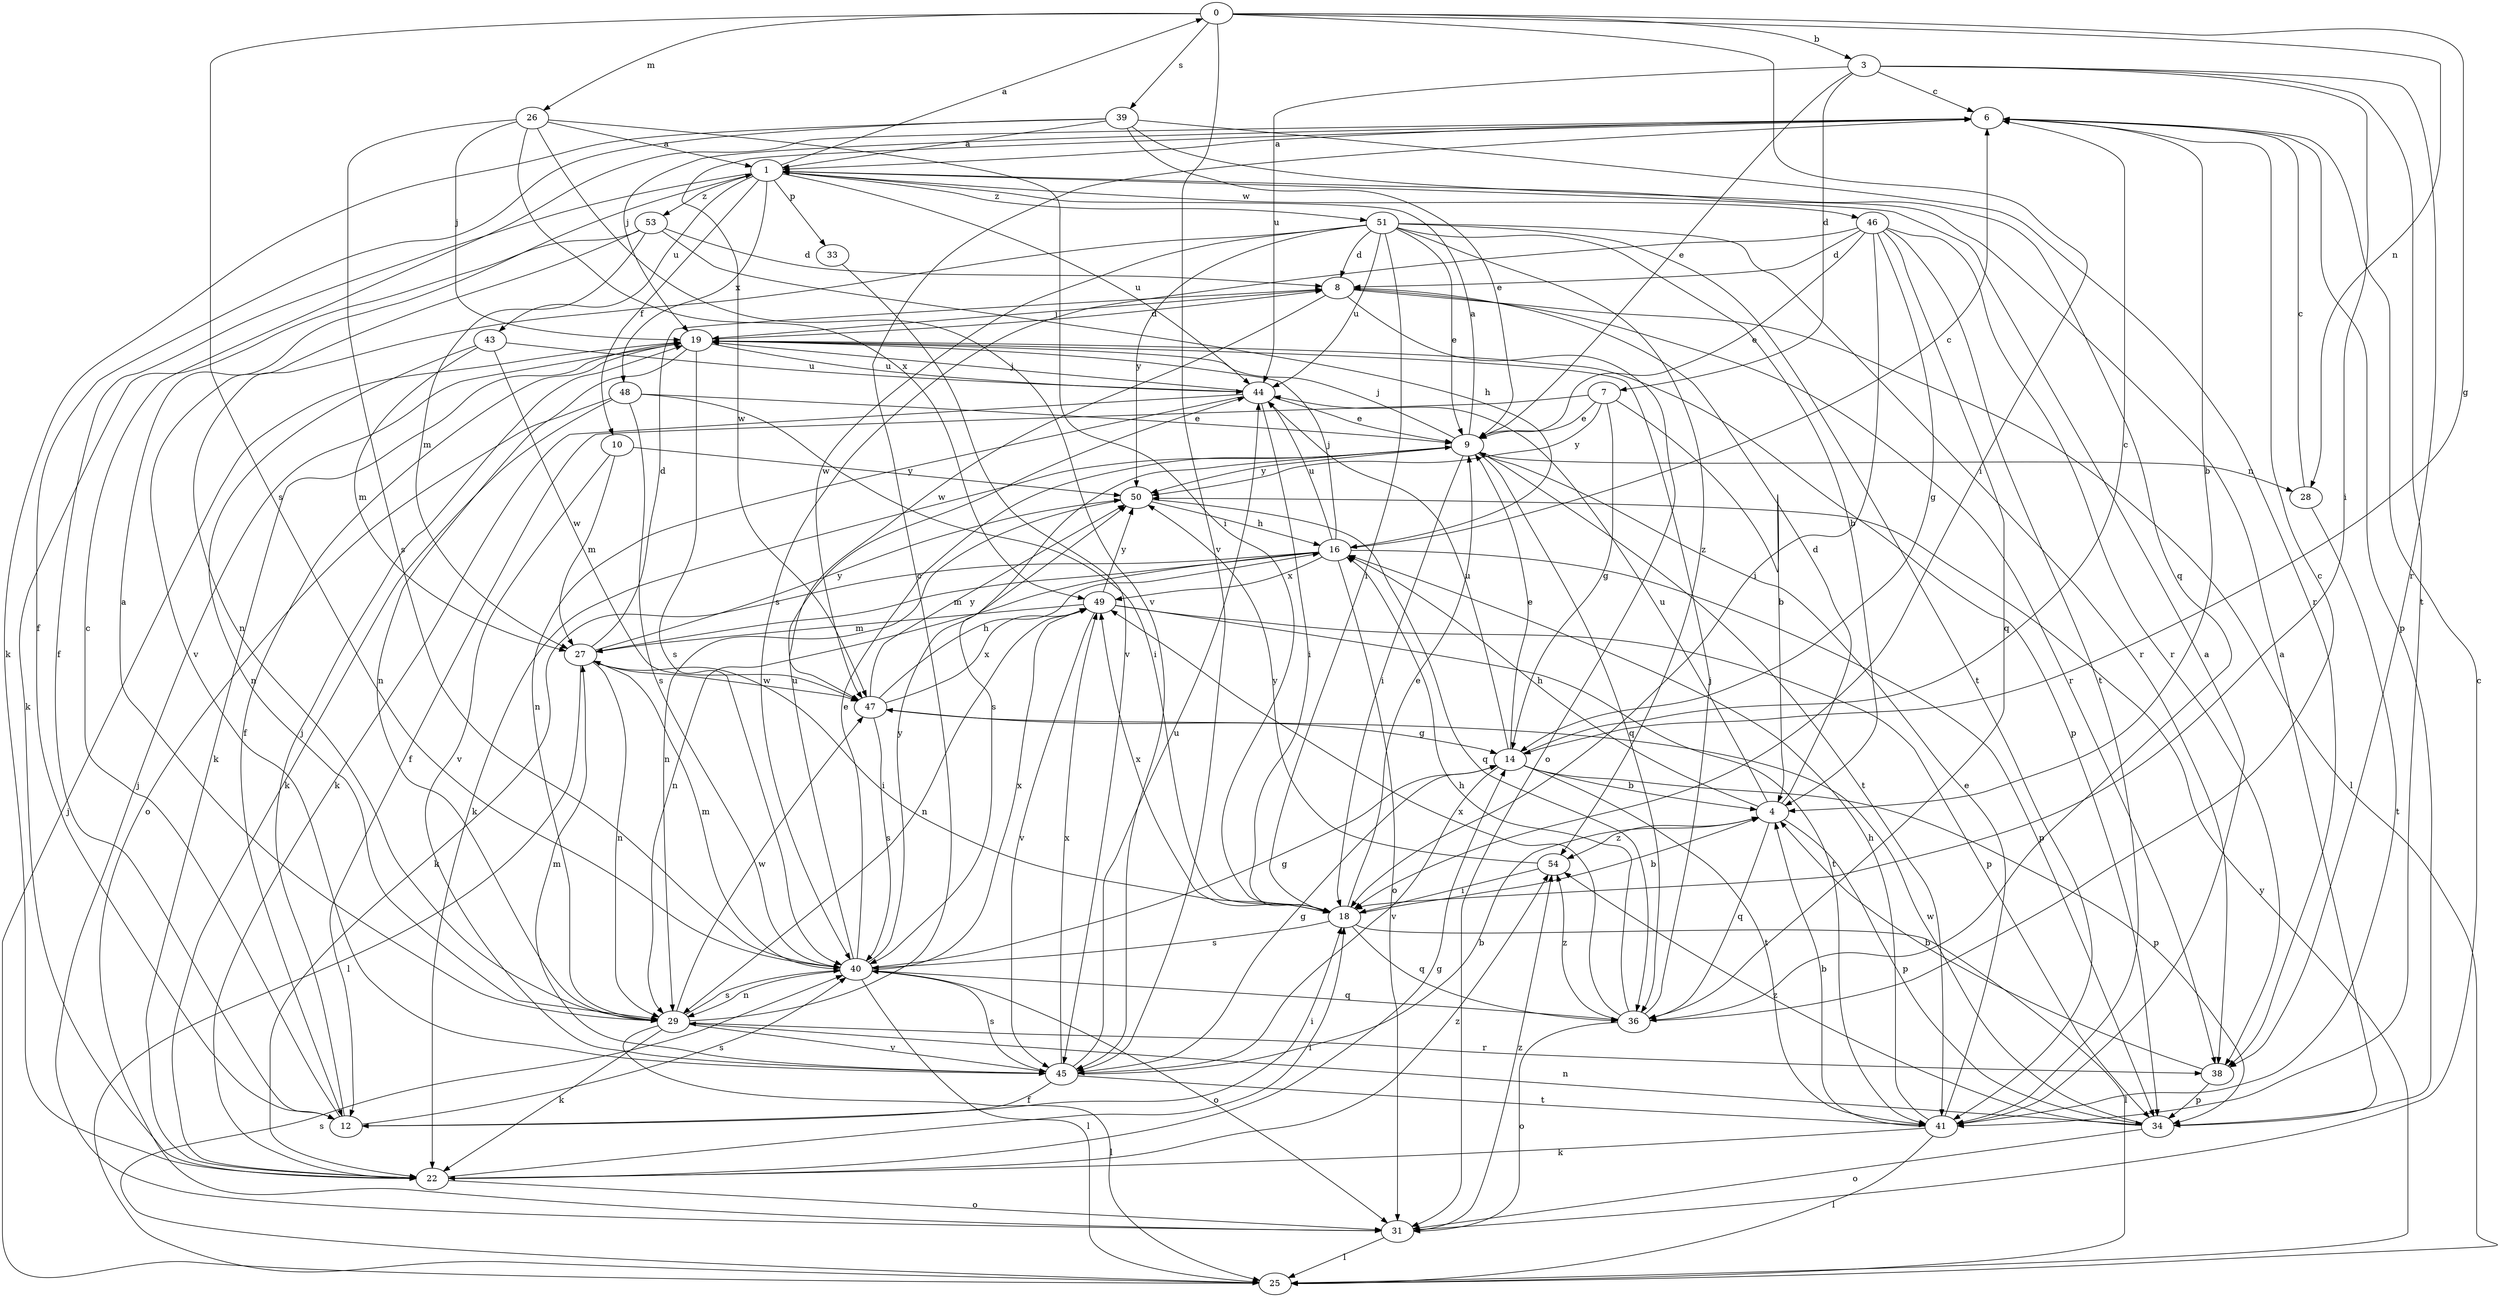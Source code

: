 strict digraph  {
0;
1;
3;
4;
6;
7;
8;
9;
10;
12;
14;
16;
18;
19;
22;
25;
26;
27;
28;
29;
31;
33;
34;
36;
38;
39;
40;
41;
43;
44;
45;
46;
47;
48;
49;
50;
51;
53;
54;
0 -> 3  [label=b];
0 -> 14  [label=g];
0 -> 18  [label=i];
0 -> 26  [label=m];
0 -> 28  [label=n];
0 -> 39  [label=s];
0 -> 40  [label=s];
0 -> 45  [label=v];
1 -> 0  [label=a];
1 -> 10  [label=f];
1 -> 12  [label=f];
1 -> 33  [label=p];
1 -> 43  [label=u];
1 -> 44  [label=u];
1 -> 46  [label=w];
1 -> 48  [label=x];
1 -> 51  [label=z];
1 -> 53  [label=z];
3 -> 6  [label=c];
3 -> 7  [label=d];
3 -> 9  [label=e];
3 -> 18  [label=i];
3 -> 38  [label=r];
3 -> 41  [label=t];
3 -> 44  [label=u];
4 -> 8  [label=d];
4 -> 16  [label=h];
4 -> 34  [label=p];
4 -> 36  [label=q];
4 -> 44  [label=u];
4 -> 54  [label=z];
6 -> 1  [label=a];
6 -> 4  [label=b];
6 -> 19  [label=j];
6 -> 34  [label=p];
6 -> 47  [label=w];
7 -> 4  [label=b];
7 -> 9  [label=e];
7 -> 12  [label=f];
7 -> 14  [label=g];
7 -> 50  [label=y];
8 -> 19  [label=j];
8 -> 25  [label=l];
8 -> 31  [label=o];
8 -> 38  [label=r];
8 -> 47  [label=w];
9 -> 1  [label=a];
9 -> 18  [label=i];
9 -> 19  [label=j];
9 -> 22  [label=k];
9 -> 28  [label=n];
9 -> 36  [label=q];
9 -> 40  [label=s];
9 -> 41  [label=t];
9 -> 50  [label=y];
10 -> 27  [label=m];
10 -> 45  [label=v];
10 -> 50  [label=y];
12 -> 6  [label=c];
12 -> 18  [label=i];
12 -> 19  [label=j];
12 -> 40  [label=s];
14 -> 4  [label=b];
14 -> 6  [label=c];
14 -> 9  [label=e];
14 -> 34  [label=p];
14 -> 41  [label=t];
14 -> 44  [label=u];
14 -> 45  [label=v];
16 -> 6  [label=c];
16 -> 19  [label=j];
16 -> 22  [label=k];
16 -> 27  [label=m];
16 -> 29  [label=n];
16 -> 31  [label=o];
16 -> 34  [label=p];
16 -> 44  [label=u];
16 -> 49  [label=x];
18 -> 4  [label=b];
18 -> 9  [label=e];
18 -> 25  [label=l];
18 -> 36  [label=q];
18 -> 40  [label=s];
18 -> 49  [label=x];
19 -> 8  [label=d];
19 -> 12  [label=f];
19 -> 22  [label=k];
19 -> 29  [label=n];
19 -> 34  [label=p];
19 -> 40  [label=s];
19 -> 44  [label=u];
22 -> 14  [label=g];
22 -> 18  [label=i];
22 -> 31  [label=o];
22 -> 54  [label=z];
25 -> 19  [label=j];
25 -> 40  [label=s];
25 -> 50  [label=y];
26 -> 1  [label=a];
26 -> 18  [label=i];
26 -> 19  [label=j];
26 -> 40  [label=s];
26 -> 45  [label=v];
26 -> 49  [label=x];
27 -> 8  [label=d];
27 -> 18  [label=i];
27 -> 25  [label=l];
27 -> 29  [label=n];
27 -> 47  [label=w];
27 -> 50  [label=y];
28 -> 6  [label=c];
28 -> 41  [label=t];
29 -> 1  [label=a];
29 -> 6  [label=c];
29 -> 22  [label=k];
29 -> 25  [label=l];
29 -> 38  [label=r];
29 -> 40  [label=s];
29 -> 45  [label=v];
29 -> 47  [label=w];
31 -> 6  [label=c];
31 -> 19  [label=j];
31 -> 25  [label=l];
31 -> 54  [label=z];
33 -> 45  [label=v];
34 -> 1  [label=a];
34 -> 29  [label=n];
34 -> 31  [label=o];
34 -> 47  [label=w];
34 -> 54  [label=z];
36 -> 6  [label=c];
36 -> 16  [label=h];
36 -> 19  [label=j];
36 -> 31  [label=o];
36 -> 49  [label=x];
36 -> 54  [label=z];
38 -> 4  [label=b];
38 -> 34  [label=p];
39 -> 1  [label=a];
39 -> 9  [label=e];
39 -> 12  [label=f];
39 -> 22  [label=k];
39 -> 36  [label=q];
39 -> 38  [label=r];
40 -> 9  [label=e];
40 -> 14  [label=g];
40 -> 25  [label=l];
40 -> 27  [label=m];
40 -> 29  [label=n];
40 -> 31  [label=o];
40 -> 36  [label=q];
40 -> 44  [label=u];
40 -> 49  [label=x];
40 -> 50  [label=y];
41 -> 1  [label=a];
41 -> 4  [label=b];
41 -> 9  [label=e];
41 -> 16  [label=h];
41 -> 22  [label=k];
41 -> 25  [label=l];
43 -> 27  [label=m];
43 -> 29  [label=n];
43 -> 44  [label=u];
43 -> 47  [label=w];
44 -> 9  [label=e];
44 -> 18  [label=i];
44 -> 19  [label=j];
44 -> 22  [label=k];
44 -> 29  [label=n];
45 -> 4  [label=b];
45 -> 12  [label=f];
45 -> 14  [label=g];
45 -> 27  [label=m];
45 -> 40  [label=s];
45 -> 41  [label=t];
45 -> 44  [label=u];
45 -> 49  [label=x];
46 -> 8  [label=d];
46 -> 9  [label=e];
46 -> 14  [label=g];
46 -> 18  [label=i];
46 -> 36  [label=q];
46 -> 38  [label=r];
46 -> 40  [label=s];
46 -> 41  [label=t];
47 -> 14  [label=g];
47 -> 16  [label=h];
47 -> 40  [label=s];
47 -> 49  [label=x];
47 -> 50  [label=y];
48 -> 9  [label=e];
48 -> 18  [label=i];
48 -> 22  [label=k];
48 -> 31  [label=o];
48 -> 40  [label=s];
49 -> 27  [label=m];
49 -> 29  [label=n];
49 -> 34  [label=p];
49 -> 41  [label=t];
49 -> 45  [label=v];
49 -> 50  [label=y];
50 -> 16  [label=h];
50 -> 29  [label=n];
50 -> 36  [label=q];
51 -> 4  [label=b];
51 -> 8  [label=d];
51 -> 9  [label=e];
51 -> 18  [label=i];
51 -> 29  [label=n];
51 -> 38  [label=r];
51 -> 41  [label=t];
51 -> 44  [label=u];
51 -> 47  [label=w];
51 -> 50  [label=y];
51 -> 54  [label=z];
53 -> 8  [label=d];
53 -> 16  [label=h];
53 -> 22  [label=k];
53 -> 27  [label=m];
53 -> 45  [label=v];
54 -> 18  [label=i];
54 -> 50  [label=y];
}
